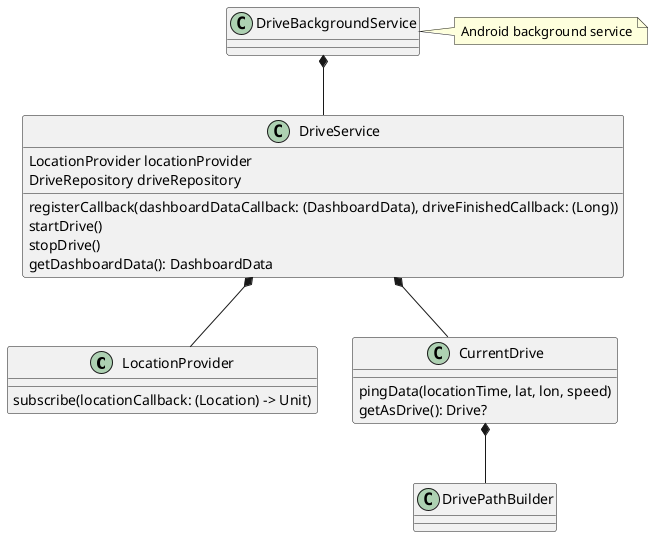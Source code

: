 @startuml

class LocationProvider {
    subscribe(locationCallback: (Location) -> Unit)
}

class DriveService {
    LocationProvider locationProvider
    DriveRepository driveRepository
    registerCallback(dashboardDataCallback: (DashboardData), driveFinishedCallback: (Long))
    startDrive()
    stopDrive()
    getDashboardData(): DashboardData
}

class DriveBackgroundService {

}

class CurrentDrive {
    pingData(locationTime, lat, lon, speed)
    getAsDrive(): Drive?
}

class DrivePathBuilder {
}


CurrentDrive *-- DrivePathBuilder
DriveService *-- LocationProvider
DriveService *-- CurrentDrive
DriveBackgroundService *-- DriveService

note right of DriveBackgroundService: Android background service

@enduml